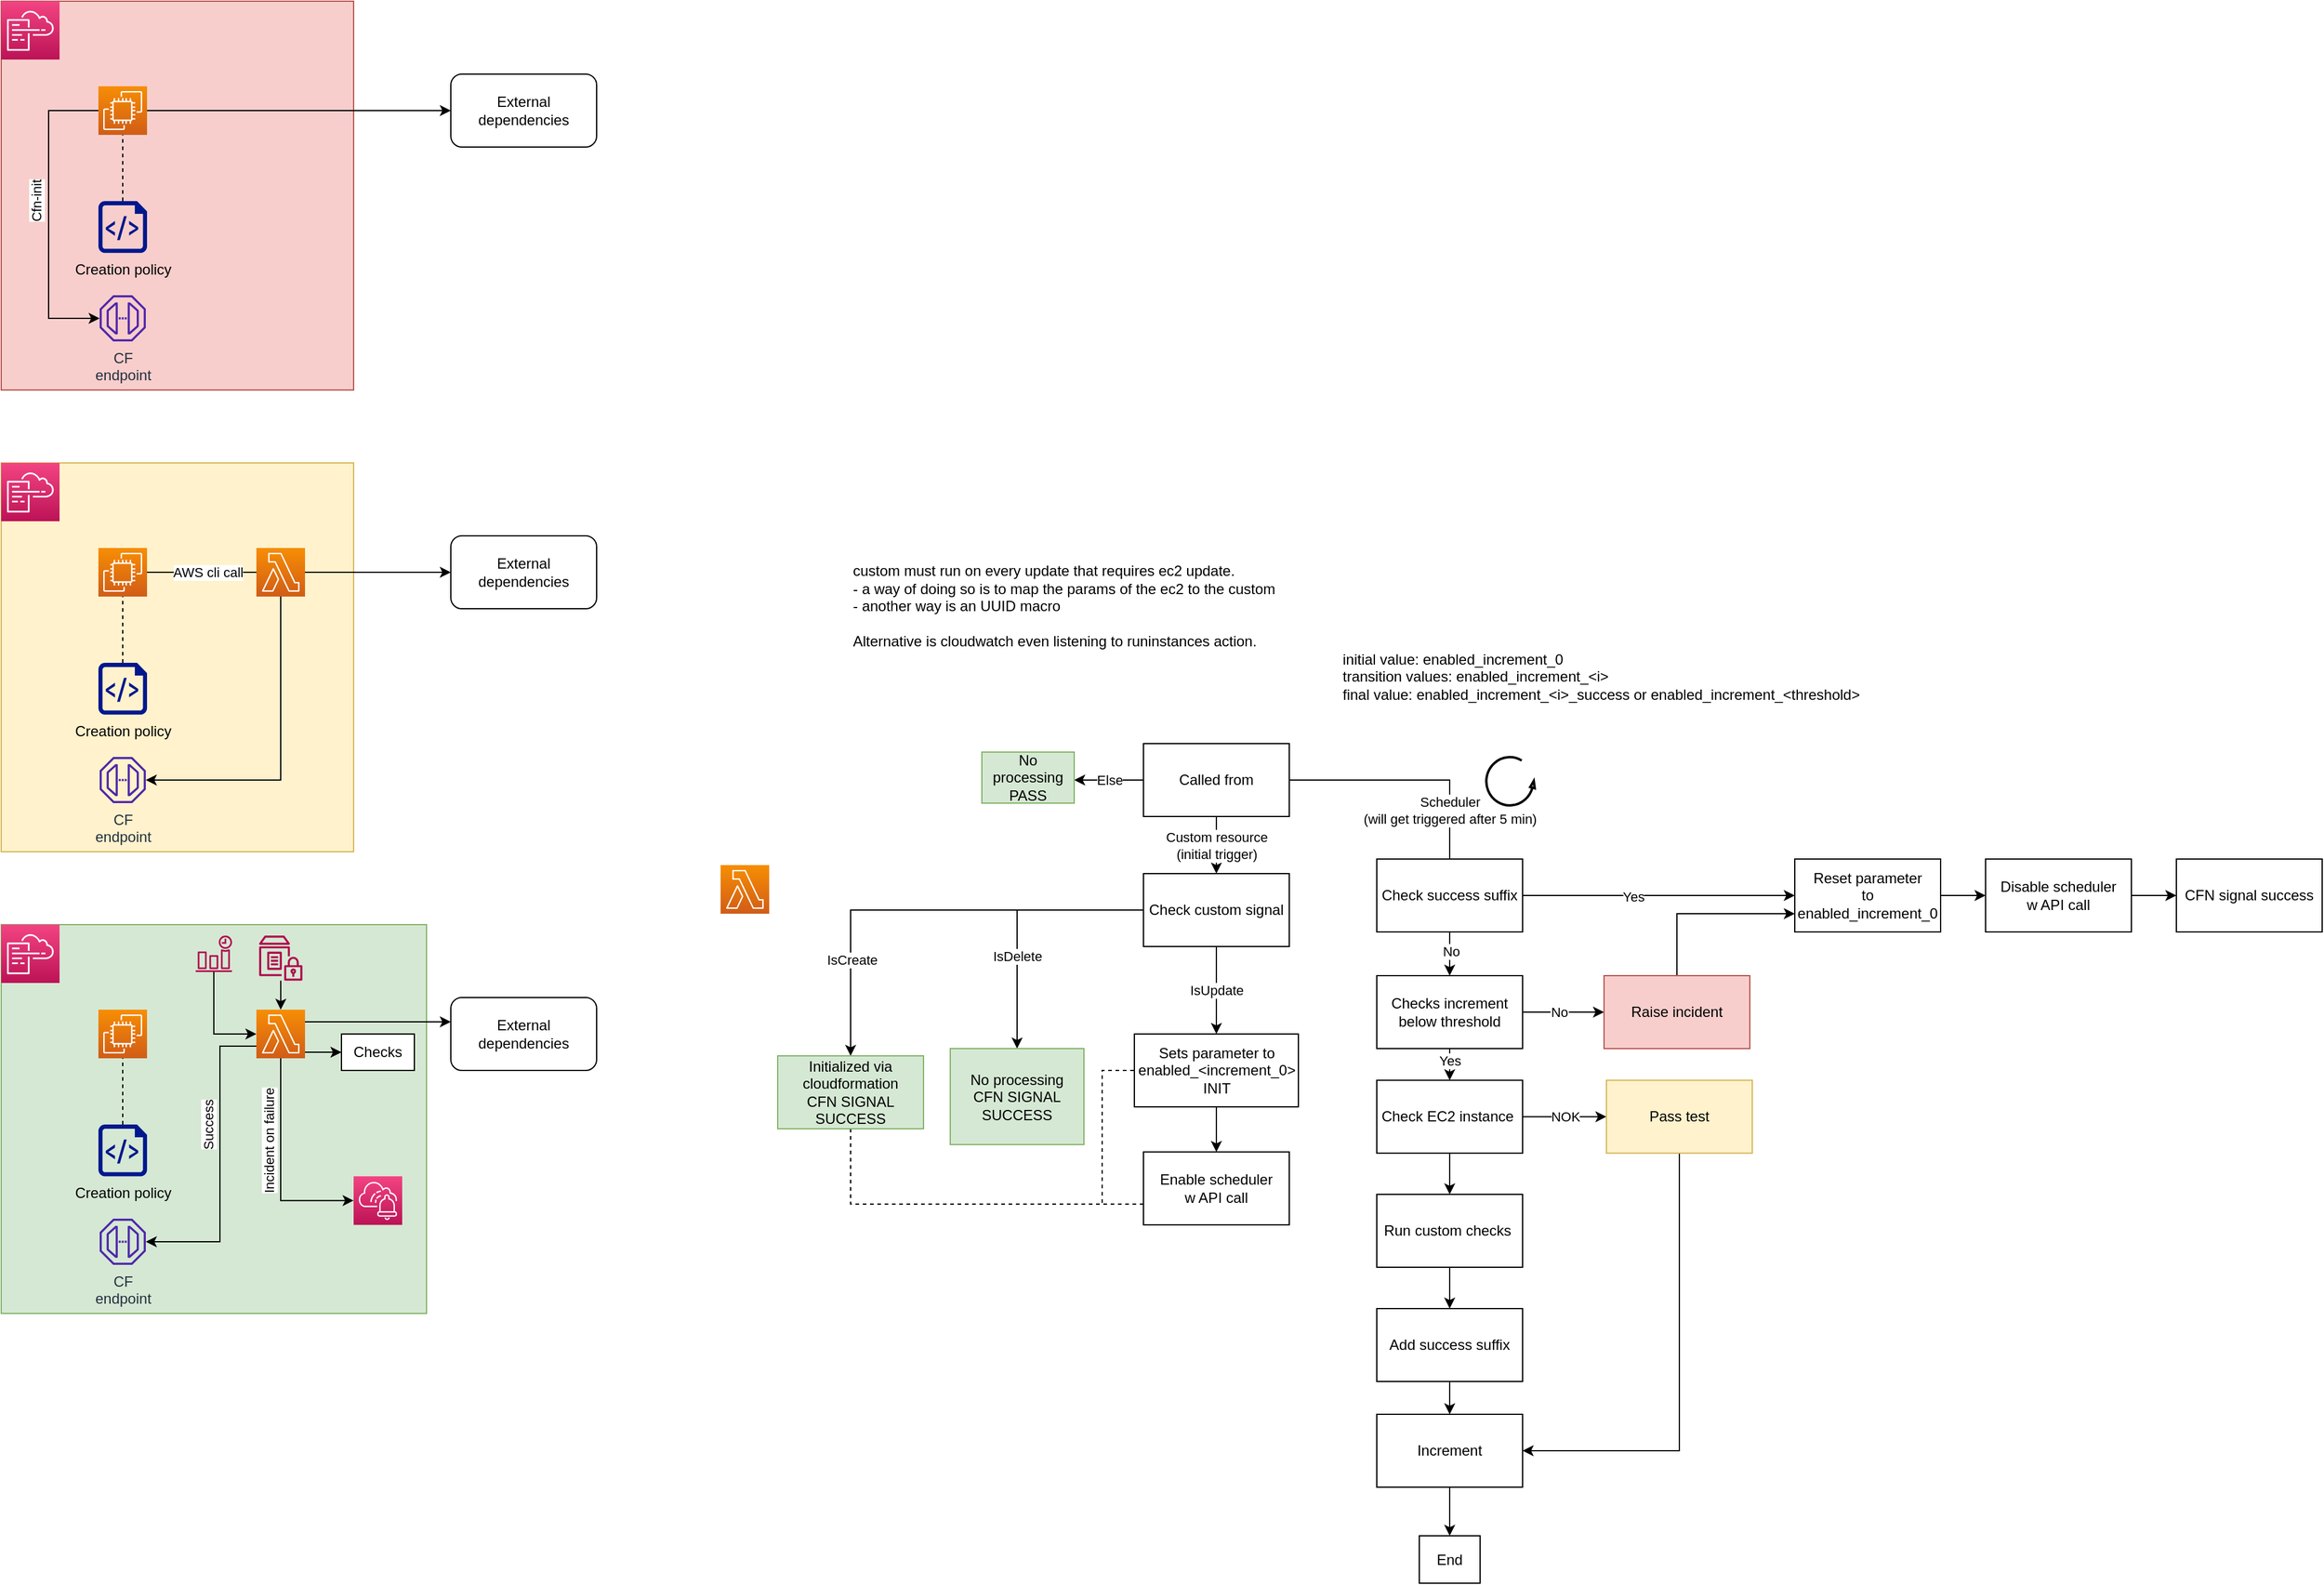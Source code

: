 <mxfile>
    <diagram id="FhN0YhwfLMsi-lymDsW3" name="Page-1">
        <mxGraphModel dx="2116" dy="1035" grid="0" gridSize="10" guides="1" tooltips="1" connect="1" arrows="1" fold="1" page="1" pageScale="1" pageWidth="827" pageHeight="1169" math="0" shadow="0">
            <root>
                <mxCell id="0"/>
                <mxCell id="1" parent="0"/>
                <mxCell id="jrHru4hNWrMTznHkmxCw-6" value="" style="rounded=0;whiteSpace=wrap;html=1;fillColor=#f8cecc;strokeColor=#b85450;" parent="1" vertex="1">
                    <mxGeometry x="70" y="29" width="290" height="320" as="geometry"/>
                </mxCell>
                <mxCell id="jrHru4hNWrMTznHkmxCw-11" style="edgeStyle=orthogonalEdgeStyle;rounded=0;orthogonalLoop=1;jettySize=auto;html=1;endArrow=classic;endFill=1;" parent="1" source="jrHru4hNWrMTznHkmxCw-2" target="jrHru4hNWrMTznHkmxCw-12" edge="1">
                    <mxGeometry relative="1" as="geometry">
                        <mxPoint x="270" y="119" as="targetPoint"/>
                    </mxGeometry>
                </mxCell>
                <mxCell id="jrHru4hNWrMTznHkmxCw-26" style="edgeStyle=orthogonalEdgeStyle;rounded=0;orthogonalLoop=1;jettySize=auto;html=1;endArrow=classic;endFill=1;" parent="1" source="jrHru4hNWrMTznHkmxCw-2" target="jrHru4hNWrMTznHkmxCw-28" edge="1">
                    <mxGeometry relative="1" as="geometry">
                        <Array as="points">
                            <mxPoint x="109" y="119"/>
                        </Array>
                    </mxGeometry>
                </mxCell>
                <mxCell id="jrHru4hNWrMTznHkmxCw-27" value="Cfn-init" style="edgeLabel;html=1;align=center;verticalAlign=middle;resizable=0;points=[];rotation=-90;" parent="jrHru4hNWrMTznHkmxCw-26" vertex="1" connectable="0">
                    <mxGeometry x="-0.32" y="1" relative="1" as="geometry">
                        <mxPoint x="-11" y="29" as="offset"/>
                    </mxGeometry>
                </mxCell>
                <mxCell id="jrHru4hNWrMTznHkmxCw-2" value="" style="sketch=0;points=[[0,0,0],[0.25,0,0],[0.5,0,0],[0.75,0,0],[1,0,0],[0,1,0],[0.25,1,0],[0.5,1,0],[0.75,1,0],[1,1,0],[0,0.25,0],[0,0.5,0],[0,0.75,0],[1,0.25,0],[1,0.5,0],[1,0.75,0]];outlineConnect=0;fontColor=#232F3E;gradientColor=#F78E04;gradientDirection=north;fillColor=#D05C17;strokeColor=#ffffff;dashed=0;verticalLabelPosition=bottom;verticalAlign=top;align=center;html=1;fontSize=12;fontStyle=0;aspect=fixed;shape=mxgraph.aws4.resourceIcon;resIcon=mxgraph.aws4.ec2;" parent="1" vertex="1">
                    <mxGeometry x="150" y="99" width="40" height="40" as="geometry"/>
                </mxCell>
                <mxCell id="jrHru4hNWrMTznHkmxCw-9" value="" style="edgeStyle=orthogonalEdgeStyle;rounded=0;orthogonalLoop=1;jettySize=auto;html=1;endArrow=none;endFill=0;dashed=1;" parent="1" source="jrHru4hNWrMTznHkmxCw-4" target="jrHru4hNWrMTznHkmxCw-2" edge="1">
                    <mxGeometry relative="1" as="geometry"/>
                </mxCell>
                <mxCell id="jrHru4hNWrMTznHkmxCw-4" value="Creation policy" style="sketch=0;aspect=fixed;pointerEvents=1;shadow=0;dashed=0;html=1;strokeColor=none;labelPosition=center;verticalLabelPosition=bottom;verticalAlign=top;align=center;fillColor=#00188D;shape=mxgraph.azure.script_file" parent="1" vertex="1">
                    <mxGeometry x="150" y="193.55" width="40" height="42.55" as="geometry"/>
                </mxCell>
                <mxCell id="jrHru4hNWrMTznHkmxCw-5" value="" style="sketch=0;points=[[0,0,0],[0.25,0,0],[0.5,0,0],[0.75,0,0],[1,0,0],[0,1,0],[0.25,1,0],[0.5,1,0],[0.75,1,0],[1,1,0],[0,0.25,0],[0,0.5,0],[0,0.75,0],[1,0.25,0],[1,0.5,0],[1,0.75,0]];points=[[0,0,0],[0.25,0,0],[0.5,0,0],[0.75,0,0],[1,0,0],[0,1,0],[0.25,1,0],[0.5,1,0],[0.75,1,0],[1,1,0],[0,0.25,0],[0,0.5,0],[0,0.75,0],[1,0.25,0],[1,0.5,0],[1,0.75,0]];outlineConnect=0;fontColor=#232F3E;gradientColor=#F34482;gradientDirection=north;fillColor=#BC1356;strokeColor=#ffffff;dashed=0;verticalLabelPosition=bottom;verticalAlign=top;align=center;html=1;fontSize=12;fontStyle=0;aspect=fixed;shape=mxgraph.aws4.resourceIcon;resIcon=mxgraph.aws4.cloudformation;" parent="1" vertex="1">
                    <mxGeometry x="70" y="29" width="48" height="48" as="geometry"/>
                </mxCell>
                <mxCell id="jrHru4hNWrMTznHkmxCw-12" value="External dependencies" style="rounded=1;whiteSpace=wrap;html=1;" parent="1" vertex="1">
                    <mxGeometry x="440" y="89" width="120" height="60" as="geometry"/>
                </mxCell>
                <mxCell id="jrHru4hNWrMTznHkmxCw-28" value="CF&lt;br&gt;endpoint" style="sketch=0;outlineConnect=0;fontColor=#232F3E;gradientColor=none;fillColor=#4D27AA;strokeColor=none;dashed=0;verticalLabelPosition=bottom;verticalAlign=top;align=center;html=1;fontSize=12;fontStyle=0;aspect=fixed;pointerEvents=1;shape=mxgraph.aws4.endpoint;" parent="1" vertex="1">
                    <mxGeometry x="151" y="271" width="38" height="38" as="geometry"/>
                </mxCell>
                <mxCell id="jrHru4hNWrMTznHkmxCw-39" value="" style="rounded=0;whiteSpace=wrap;html=1;fillColor=#fff2cc;strokeColor=#d6b656;" parent="1" vertex="1">
                    <mxGeometry x="70" y="409" width="290" height="320" as="geometry"/>
                </mxCell>
                <mxCell id="jrHru4hNWrMTznHkmxCw-40" style="edgeStyle=orthogonalEdgeStyle;rounded=0;orthogonalLoop=1;jettySize=auto;html=1;endArrow=classic;endFill=1;startArrow=none;" parent="1" source="jrHru4hNWrMTznHkmxCw-49" target="jrHru4hNWrMTznHkmxCw-47" edge="1">
                    <mxGeometry relative="1" as="geometry">
                        <mxPoint x="270" y="499" as="targetPoint"/>
                    </mxGeometry>
                </mxCell>
                <mxCell id="jrHru4hNWrMTznHkmxCw-43" value="" style="sketch=0;points=[[0,0,0],[0.25,0,0],[0.5,0,0],[0.75,0,0],[1,0,0],[0,1,0],[0.25,1,0],[0.5,1,0],[0.75,1,0],[1,1,0],[0,0.25,0],[0,0.5,0],[0,0.75,0],[1,0.25,0],[1,0.5,0],[1,0.75,0]];outlineConnect=0;fontColor=#232F3E;gradientColor=#F78E04;gradientDirection=north;fillColor=#D05C17;strokeColor=#ffffff;dashed=0;verticalLabelPosition=bottom;verticalAlign=top;align=center;html=1;fontSize=12;fontStyle=0;aspect=fixed;shape=mxgraph.aws4.resourceIcon;resIcon=mxgraph.aws4.ec2;" parent="1" vertex="1">
                    <mxGeometry x="150" y="479" width="40" height="40" as="geometry"/>
                </mxCell>
                <mxCell id="jrHru4hNWrMTznHkmxCw-44" value="" style="edgeStyle=orthogonalEdgeStyle;rounded=0;orthogonalLoop=1;jettySize=auto;html=1;endArrow=none;endFill=0;dashed=1;" parent="1" source="jrHru4hNWrMTznHkmxCw-45" target="jrHru4hNWrMTznHkmxCw-43" edge="1">
                    <mxGeometry relative="1" as="geometry"/>
                </mxCell>
                <mxCell id="jrHru4hNWrMTznHkmxCw-45" value="Creation policy" style="sketch=0;aspect=fixed;pointerEvents=1;shadow=0;dashed=0;html=1;strokeColor=none;labelPosition=center;verticalLabelPosition=bottom;verticalAlign=top;align=center;fillColor=#00188D;shape=mxgraph.azure.script_file" parent="1" vertex="1">
                    <mxGeometry x="150" y="573.55" width="40" height="42.55" as="geometry"/>
                </mxCell>
                <mxCell id="jrHru4hNWrMTznHkmxCw-46" value="" style="sketch=0;points=[[0,0,0],[0.25,0,0],[0.5,0,0],[0.75,0,0],[1,0,0],[0,1,0],[0.25,1,0],[0.5,1,0],[0.75,1,0],[1,1,0],[0,0.25,0],[0,0.5,0],[0,0.75,0],[1,0.25,0],[1,0.5,0],[1,0.75,0]];points=[[0,0,0],[0.25,0,0],[0.5,0,0],[0.75,0,0],[1,0,0],[0,1,0],[0.25,1,0],[0.5,1,0],[0.75,1,0],[1,1,0],[0,0.25,0],[0,0.5,0],[0,0.75,0],[1,0.25,0],[1,0.5,0],[1,0.75,0]];outlineConnect=0;fontColor=#232F3E;gradientColor=#F34482;gradientDirection=north;fillColor=#BC1356;strokeColor=#ffffff;dashed=0;verticalLabelPosition=bottom;verticalAlign=top;align=center;html=1;fontSize=12;fontStyle=0;aspect=fixed;shape=mxgraph.aws4.resourceIcon;resIcon=mxgraph.aws4.cloudformation;" parent="1" vertex="1">
                    <mxGeometry x="70" y="409" width="48" height="48" as="geometry"/>
                </mxCell>
                <mxCell id="jrHru4hNWrMTznHkmxCw-47" value="External dependencies" style="rounded=1;whiteSpace=wrap;html=1;" parent="1" vertex="1">
                    <mxGeometry x="440" y="469" width="120" height="60" as="geometry"/>
                </mxCell>
                <mxCell id="jrHru4hNWrMTznHkmxCw-48" value="CF&lt;br&gt;endpoint" style="sketch=0;outlineConnect=0;fontColor=#232F3E;gradientColor=none;fillColor=#4D27AA;strokeColor=none;dashed=0;verticalLabelPosition=bottom;verticalAlign=top;align=center;html=1;fontSize=12;fontStyle=0;aspect=fixed;pointerEvents=1;shape=mxgraph.aws4.endpoint;" parent="1" vertex="1">
                    <mxGeometry x="151" y="651" width="38" height="38" as="geometry"/>
                </mxCell>
                <mxCell id="jrHru4hNWrMTznHkmxCw-51" style="edgeStyle=orthogonalEdgeStyle;rounded=0;orthogonalLoop=1;jettySize=auto;html=1;endArrow=classic;endFill=1;" parent="1" source="jrHru4hNWrMTznHkmxCw-49" target="jrHru4hNWrMTznHkmxCw-48" edge="1">
                    <mxGeometry relative="1" as="geometry">
                        <Array as="points">
                            <mxPoint x="300" y="670"/>
                        </Array>
                    </mxGeometry>
                </mxCell>
                <mxCell id="jrHru4hNWrMTznHkmxCw-49" value="" style="sketch=0;points=[[0,0,0],[0.25,0,0],[0.5,0,0],[0.75,0,0],[1,0,0],[0,1,0],[0.25,1,0],[0.5,1,0],[0.75,1,0],[1,1,0],[0,0.25,0],[0,0.5,0],[0,0.75,0],[1,0.25,0],[1,0.5,0],[1,0.75,0]];outlineConnect=0;fontColor=#232F3E;gradientColor=#F78E04;gradientDirection=north;fillColor=#D05C17;strokeColor=#ffffff;dashed=0;verticalLabelPosition=bottom;verticalAlign=top;align=center;html=1;fontSize=12;fontStyle=0;aspect=fixed;shape=mxgraph.aws4.resourceIcon;resIcon=mxgraph.aws4.lambda;" parent="1" vertex="1">
                    <mxGeometry x="280" y="479" width="40" height="40" as="geometry"/>
                </mxCell>
                <mxCell id="jrHru4hNWrMTznHkmxCw-50" value="" style="edgeStyle=orthogonalEdgeStyle;rounded=0;orthogonalLoop=1;jettySize=auto;html=1;endArrow=none;endFill=1;" parent="1" source="jrHru4hNWrMTznHkmxCw-43" target="jrHru4hNWrMTznHkmxCw-49" edge="1">
                    <mxGeometry relative="1" as="geometry">
                        <mxPoint x="440" y="499" as="targetPoint"/>
                        <mxPoint x="190" y="499" as="sourcePoint"/>
                    </mxGeometry>
                </mxCell>
                <mxCell id="jrHru4hNWrMTznHkmxCw-54" value="AWS cli call" style="edgeLabel;html=1;align=center;verticalAlign=middle;resizable=0;points=[];" parent="jrHru4hNWrMTznHkmxCw-50" vertex="1" connectable="0">
                    <mxGeometry x="-0.178" relative="1" as="geometry">
                        <mxPoint x="13" as="offset"/>
                    </mxGeometry>
                </mxCell>
                <mxCell id="jrHru4hNWrMTznHkmxCw-55" value="" style="rounded=0;whiteSpace=wrap;html=1;fillColor=#d5e8d4;strokeColor=#82b366;" parent="1" vertex="1">
                    <mxGeometry x="70" y="789" width="350" height="320" as="geometry"/>
                </mxCell>
                <mxCell id="jrHru4hNWrMTznHkmxCw-56" style="edgeStyle=orthogonalEdgeStyle;rounded=0;orthogonalLoop=1;jettySize=auto;html=1;endArrow=classic;endFill=1;startArrow=none;" parent="1" source="jrHru4hNWrMTznHkmxCw-64" target="jrHru4hNWrMTznHkmxCw-61" edge="1">
                    <mxGeometry relative="1" as="geometry">
                        <mxPoint x="270" y="879" as="targetPoint"/>
                        <Array as="points">
                            <mxPoint x="390" y="869"/>
                            <mxPoint x="390" y="869"/>
                        </Array>
                    </mxGeometry>
                </mxCell>
                <mxCell id="jrHru4hNWrMTznHkmxCw-57" value="" style="sketch=0;points=[[0,0,0],[0.25,0,0],[0.5,0,0],[0.75,0,0],[1,0,0],[0,1,0],[0.25,1,0],[0.5,1,0],[0.75,1,0],[1,1,0],[0,0.25,0],[0,0.5,0],[0,0.75,0],[1,0.25,0],[1,0.5,0],[1,0.75,0]];outlineConnect=0;fontColor=#232F3E;gradientColor=#F78E04;gradientDirection=north;fillColor=#D05C17;strokeColor=#ffffff;dashed=0;verticalLabelPosition=bottom;verticalAlign=top;align=center;html=1;fontSize=12;fontStyle=0;aspect=fixed;shape=mxgraph.aws4.resourceIcon;resIcon=mxgraph.aws4.ec2;" parent="1" vertex="1">
                    <mxGeometry x="150" y="859" width="40" height="40" as="geometry"/>
                </mxCell>
                <mxCell id="jrHru4hNWrMTznHkmxCw-58" value="" style="edgeStyle=orthogonalEdgeStyle;rounded=0;orthogonalLoop=1;jettySize=auto;html=1;endArrow=none;endFill=0;dashed=1;" parent="1" source="jrHru4hNWrMTznHkmxCw-59" target="jrHru4hNWrMTznHkmxCw-57" edge="1">
                    <mxGeometry relative="1" as="geometry"/>
                </mxCell>
                <mxCell id="jrHru4hNWrMTznHkmxCw-59" value="Creation policy" style="sketch=0;aspect=fixed;pointerEvents=1;shadow=0;dashed=0;html=1;strokeColor=none;labelPosition=center;verticalLabelPosition=bottom;verticalAlign=top;align=center;fillColor=#00188D;shape=mxgraph.azure.script_file" parent="1" vertex="1">
                    <mxGeometry x="150" y="953.55" width="40" height="42.55" as="geometry"/>
                </mxCell>
                <mxCell id="jrHru4hNWrMTznHkmxCw-60" value="" style="sketch=0;points=[[0,0,0],[0.25,0,0],[0.5,0,0],[0.75,0,0],[1,0,0],[0,1,0],[0.25,1,0],[0.5,1,0],[0.75,1,0],[1,1,0],[0,0.25,0],[0,0.5,0],[0,0.75,0],[1,0.25,0],[1,0.5,0],[1,0.75,0]];points=[[0,0,0],[0.25,0,0],[0.5,0,0],[0.75,0,0],[1,0,0],[0,1,0],[0.25,1,0],[0.5,1,0],[0.75,1,0],[1,1,0],[0,0.25,0],[0,0.5,0],[0,0.75,0],[1,0.25,0],[1,0.5,0],[1,0.75,0]];outlineConnect=0;fontColor=#232F3E;gradientColor=#F34482;gradientDirection=north;fillColor=#BC1356;strokeColor=#ffffff;dashed=0;verticalLabelPosition=bottom;verticalAlign=top;align=center;html=1;fontSize=12;fontStyle=0;aspect=fixed;shape=mxgraph.aws4.resourceIcon;resIcon=mxgraph.aws4.cloudformation;" parent="1" vertex="1">
                    <mxGeometry x="70" y="789" width="48" height="48" as="geometry"/>
                </mxCell>
                <mxCell id="jrHru4hNWrMTznHkmxCw-61" value="External dependencies" style="rounded=1;whiteSpace=wrap;html=1;" parent="1" vertex="1">
                    <mxGeometry x="440" y="849" width="120" height="60" as="geometry"/>
                </mxCell>
                <mxCell id="jrHru4hNWrMTznHkmxCw-62" value="CF&lt;br&gt;endpoint" style="sketch=0;outlineConnect=0;fontColor=#232F3E;gradientColor=none;fillColor=#4D27AA;strokeColor=none;dashed=0;verticalLabelPosition=bottom;verticalAlign=top;align=center;html=1;fontSize=12;fontStyle=0;aspect=fixed;pointerEvents=1;shape=mxgraph.aws4.endpoint;" parent="1" vertex="1">
                    <mxGeometry x="151" y="1031" width="38" height="38" as="geometry"/>
                </mxCell>
                <mxCell id="jrHru4hNWrMTznHkmxCw-63" style="edgeStyle=orthogonalEdgeStyle;rounded=0;orthogonalLoop=1;jettySize=auto;html=1;endArrow=classic;endFill=1;" parent="1" source="jrHru4hNWrMTznHkmxCw-64" target="jrHru4hNWrMTznHkmxCw-62" edge="1">
                    <mxGeometry relative="1" as="geometry">
                        <Array as="points">
                            <mxPoint x="250" y="889"/>
                            <mxPoint x="250" y="1050"/>
                        </Array>
                    </mxGeometry>
                </mxCell>
                <mxCell id="jrHru4hNWrMTznHkmxCw-81" value="Success" style="edgeLabel;html=1;align=center;verticalAlign=middle;resizable=0;points=[];rotation=-90;" parent="jrHru4hNWrMTznHkmxCw-63" vertex="1" connectable="0">
                    <mxGeometry x="-0.341" y="1" relative="1" as="geometry">
                        <mxPoint x="-11" y="12" as="offset"/>
                    </mxGeometry>
                </mxCell>
                <mxCell id="jrHru4hNWrMTznHkmxCw-76" style="edgeStyle=orthogonalEdgeStyle;rounded=0;orthogonalLoop=1;jettySize=auto;html=1;endArrow=classic;endFill=1;" parent="1" source="jrHru4hNWrMTznHkmxCw-64" target="jrHru4hNWrMTznHkmxCw-73" edge="1">
                    <mxGeometry relative="1" as="geometry">
                        <Array as="points">
                            <mxPoint x="330" y="894"/>
                            <mxPoint x="330" y="894"/>
                        </Array>
                    </mxGeometry>
                </mxCell>
                <mxCell id="jrHru4hNWrMTznHkmxCw-79" style="edgeStyle=orthogonalEdgeStyle;rounded=0;orthogonalLoop=1;jettySize=auto;html=1;entryX=0;entryY=0.5;entryDx=0;entryDy=0;entryPerimeter=0;endArrow=classic;endFill=1;" parent="1" source="jrHru4hNWrMTznHkmxCw-64" target="jrHru4hNWrMTznHkmxCw-77" edge="1">
                    <mxGeometry relative="1" as="geometry">
                        <Array as="points">
                            <mxPoint x="300" y="1016"/>
                        </Array>
                    </mxGeometry>
                </mxCell>
                <mxCell id="jrHru4hNWrMTznHkmxCw-80" value="Incident on failure" style="edgeLabel;html=1;align=center;verticalAlign=middle;resizable=0;points=[];rotation=-90;" parent="jrHru4hNWrMTznHkmxCw-79" vertex="1" connectable="0">
                    <mxGeometry x="-0.232" y="2" relative="1" as="geometry">
                        <mxPoint x="-12" as="offset"/>
                    </mxGeometry>
                </mxCell>
                <mxCell id="jrHru4hNWrMTznHkmxCw-64" value="" style="sketch=0;points=[[0,0,0],[0.25,0,0],[0.5,0,0],[0.75,0,0],[1,0,0],[0,1,0],[0.25,1,0],[0.5,1,0],[0.75,1,0],[1,1,0],[0,0.25,0],[0,0.5,0],[0,0.75,0],[1,0.25,0],[1,0.5,0],[1,0.75,0]];outlineConnect=0;fontColor=#232F3E;gradientColor=#F78E04;gradientDirection=north;fillColor=#D05C17;strokeColor=#ffffff;dashed=0;verticalLabelPosition=bottom;verticalAlign=top;align=center;html=1;fontSize=12;fontStyle=0;aspect=fixed;shape=mxgraph.aws4.resourceIcon;resIcon=mxgraph.aws4.lambda;" parent="1" vertex="1">
                    <mxGeometry x="280" y="859" width="40" height="40" as="geometry"/>
                </mxCell>
                <mxCell id="jrHru4hNWrMTznHkmxCw-74" style="edgeStyle=orthogonalEdgeStyle;rounded=0;orthogonalLoop=1;jettySize=auto;html=1;endArrow=classic;endFill=1;" parent="1" source="jrHru4hNWrMTznHkmxCw-67" target="jrHru4hNWrMTznHkmxCw-64" edge="1">
                    <mxGeometry relative="1" as="geometry">
                        <Array as="points">
                            <mxPoint x="245" y="879"/>
                        </Array>
                    </mxGeometry>
                </mxCell>
                <mxCell id="jrHru4hNWrMTznHkmxCw-67" value="" style="sketch=0;outlineConnect=0;fontColor=#232F3E;gradientColor=none;fillColor=#B0084D;strokeColor=none;dashed=0;verticalLabelPosition=bottom;verticalAlign=top;align=center;html=1;fontSize=12;fontStyle=0;aspect=fixed;pointerEvents=1;shape=mxgraph.aws4.event_time_based;" parent="1" vertex="1">
                    <mxGeometry x="230" y="798" width="30" height="30" as="geometry"/>
                </mxCell>
                <mxCell id="jrHru4hNWrMTznHkmxCw-71" style="edgeStyle=orthogonalEdgeStyle;rounded=0;orthogonalLoop=1;jettySize=auto;html=1;entryX=0.5;entryY=0;entryDx=0;entryDy=0;entryPerimeter=0;endArrow=classic;endFill=1;" parent="1" source="jrHru4hNWrMTznHkmxCw-68" target="jrHru4hNWrMTznHkmxCw-64" edge="1">
                    <mxGeometry relative="1" as="geometry"/>
                </mxCell>
                <mxCell id="jrHru4hNWrMTznHkmxCw-68" value="" style="sketch=0;outlineConnect=0;fontColor=#232F3E;gradientColor=none;fillColor=#B0084D;strokeColor=none;dashed=0;verticalLabelPosition=bottom;verticalAlign=top;align=center;html=1;fontSize=12;fontStyle=0;aspect=fixed;pointerEvents=1;shape=mxgraph.aws4.parameter_store;" parent="1" vertex="1">
                    <mxGeometry x="282.17" y="798" width="35.67" height="37.1" as="geometry"/>
                </mxCell>
                <mxCell id="jrHru4hNWrMTznHkmxCw-73" value="Checks" style="rounded=0;whiteSpace=wrap;html=1;" parent="1" vertex="1">
                    <mxGeometry x="350" y="879" width="60" height="30" as="geometry"/>
                </mxCell>
                <mxCell id="jrHru4hNWrMTznHkmxCw-77" value="" style="sketch=0;points=[[0,0,0],[0.25,0,0],[0.5,0,0],[0.75,0,0],[1,0,0],[0,1,0],[0.25,1,0],[0.5,1,0],[0.75,1,0],[1,1,0],[0,0.25,0],[0,0.5,0],[0,0.75,0],[1,0.25,0],[1,0.5,0],[1,0.75,0]];points=[[0,0,0],[0.25,0,0],[0.5,0,0],[0.75,0,0],[1,0,0],[0,1,0],[0.25,1,0],[0.5,1,0],[0.75,1,0],[1,1,0],[0,0.25,0],[0,0.5,0],[0,0.75,0],[1,0.25,0],[1,0.5,0],[1,0.75,0]];outlineConnect=0;fontColor=#232F3E;gradientColor=#F34482;gradientDirection=north;fillColor=#BC1356;strokeColor=#ffffff;dashed=0;verticalLabelPosition=bottom;verticalAlign=top;align=center;html=1;fontSize=12;fontStyle=0;aspect=fixed;shape=mxgraph.aws4.resourceIcon;resIcon=mxgraph.aws4.systems_manager_incident_manager;" parent="1" vertex="1">
                    <mxGeometry x="360" y="996.1" width="40" height="40" as="geometry"/>
                </mxCell>
                <mxCell id="jrHru4hNWrMTznHkmxCw-82" value="" style="sketch=0;points=[[0,0,0],[0.25,0,0],[0.5,0,0],[0.75,0,0],[1,0,0],[0,1,0],[0.25,1,0],[0.5,1,0],[0.75,1,0],[1,1,0],[0,0.25,0],[0,0.5,0],[0,0.75,0],[1,0.25,0],[1,0.5,0],[1,0.75,0]];outlineConnect=0;fontColor=#232F3E;gradientColor=#F78E04;gradientDirection=north;fillColor=#D05C17;strokeColor=#ffffff;dashed=0;verticalLabelPosition=bottom;verticalAlign=top;align=center;html=1;fontSize=12;fontStyle=0;aspect=fixed;shape=mxgraph.aws4.resourceIcon;resIcon=mxgraph.aws4.lambda;" parent="1" vertex="1">
                    <mxGeometry x="662" y="740" width="40" height="40" as="geometry"/>
                </mxCell>
                <mxCell id="jrHru4hNWrMTznHkmxCw-86" style="edgeStyle=orthogonalEdgeStyle;rounded=0;orthogonalLoop=1;jettySize=auto;html=1;endArrow=classic;endFill=1;" parent="1" source="jrHru4hNWrMTznHkmxCw-84" target="jrHru4hNWrMTznHkmxCw-85" edge="1">
                    <mxGeometry relative="1" as="geometry"/>
                </mxCell>
                <mxCell id="jrHru4hNWrMTznHkmxCw-87" value="IsUpdate" style="edgeLabel;html=1;align=center;verticalAlign=middle;resizable=0;points=[];" parent="jrHru4hNWrMTznHkmxCw-86" vertex="1" connectable="0">
                    <mxGeometry x="-0.389" relative="1" as="geometry">
                        <mxPoint y="14" as="offset"/>
                    </mxGeometry>
                </mxCell>
                <mxCell id="jrHru4hNWrMTznHkmxCw-151" value="" style="edgeStyle=orthogonalEdgeStyle;rounded=0;orthogonalLoop=1;jettySize=auto;html=1;endArrow=classic;endFill=1;entryX=0.5;entryY=0;entryDx=0;entryDy=0;" parent="1" source="jrHru4hNWrMTznHkmxCw-84" target="jrHru4hNWrMTznHkmxCw-153" edge="1">
                    <mxGeometry relative="1" as="geometry">
                        <mxPoint x="920" y="889" as="targetPoint"/>
                    </mxGeometry>
                </mxCell>
                <mxCell id="jrHru4hNWrMTznHkmxCw-152" value="IsDelete" style="edgeLabel;html=1;align=center;verticalAlign=middle;resizable=0;points=[];" parent="jrHru4hNWrMTznHkmxCw-151" vertex="1" connectable="0">
                    <mxGeometry x="0.299" relative="1" as="geometry">
                        <mxPoint as="offset"/>
                    </mxGeometry>
                </mxCell>
                <mxCell id="jrHru4hNWrMTznHkmxCw-156" value="" style="edgeStyle=orthogonalEdgeStyle;rounded=0;orthogonalLoop=1;jettySize=auto;html=1;endArrow=classic;endFill=1;" parent="1" source="jrHru4hNWrMTznHkmxCw-84" target="jrHru4hNWrMTznHkmxCw-155" edge="1">
                    <mxGeometry relative="1" as="geometry"/>
                </mxCell>
                <mxCell id="jrHru4hNWrMTznHkmxCw-157" value="IsCreate" style="edgeLabel;html=1;align=center;verticalAlign=middle;resizable=0;points=[];" parent="jrHru4hNWrMTznHkmxCw-156" vertex="1" connectable="0">
                    <mxGeometry x="0.562" y="1" relative="1" as="geometry">
                        <mxPoint as="offset"/>
                    </mxGeometry>
                </mxCell>
                <mxCell id="jrHru4hNWrMTznHkmxCw-84" value="Check custom signal" style="rounded=0;whiteSpace=wrap;html=1;" parent="1" vertex="1">
                    <mxGeometry x="1010" y="747" width="120" height="60" as="geometry"/>
                </mxCell>
                <mxCell id="jrHru4hNWrMTznHkmxCw-145" style="edgeStyle=orthogonalEdgeStyle;rounded=0;orthogonalLoop=1;jettySize=auto;html=1;endArrow=classic;endFill=1;" parent="1" source="jrHru4hNWrMTznHkmxCw-85" target="jrHru4hNWrMTznHkmxCw-144" edge="1">
                    <mxGeometry relative="1" as="geometry"/>
                </mxCell>
                <mxCell id="jrHru4hNWrMTznHkmxCw-85" value="Sets parameter to enabled_&amp;lt;increment_0&amp;gt;&lt;br&gt;INIT" style="rounded=0;whiteSpace=wrap;html=1;" parent="1" vertex="1">
                    <mxGeometry x="1002.5" y="879" width="135" height="60" as="geometry"/>
                </mxCell>
                <mxCell id="jrHru4hNWrMTznHkmxCw-89" value="Custom resource&lt;br&gt;(initial trigger)" style="edgeStyle=orthogonalEdgeStyle;rounded=0;orthogonalLoop=1;jettySize=auto;html=1;endArrow=classic;endFill=1;" parent="1" source="jrHru4hNWrMTznHkmxCw-88" target="jrHru4hNWrMTznHkmxCw-84" edge="1">
                    <mxGeometry relative="1" as="geometry">
                        <Array as="points">
                            <mxPoint x="1070" y="727"/>
                            <mxPoint x="1070" y="727"/>
                        </Array>
                    </mxGeometry>
                </mxCell>
                <mxCell id="jrHru4hNWrMTznHkmxCw-93" style="edgeStyle=orthogonalEdgeStyle;rounded=0;orthogonalLoop=1;jettySize=auto;html=1;endArrow=classic;endFill=1;entryX=0.5;entryY=0;entryDx=0;entryDy=0;" parent="1" source="jrHru4hNWrMTznHkmxCw-88" target="jrHru4hNWrMTznHkmxCw-103" edge="1">
                    <mxGeometry relative="1" as="geometry"/>
                </mxCell>
                <mxCell id="jrHru4hNWrMTznHkmxCw-94" value="Scheduler&lt;br&gt;(will get triggered after 5 min)" style="edgeLabel;html=1;align=center;verticalAlign=middle;resizable=0;points=[];" parent="jrHru4hNWrMTznHkmxCw-93" vertex="1" connectable="0">
                    <mxGeometry x="0.606" y="-1" relative="1" as="geometry">
                        <mxPoint x="1" y="-79" as="offset"/>
                    </mxGeometry>
                </mxCell>
                <mxCell id="jrHru4hNWrMTznHkmxCw-123" value="No" style="edgeLabel;html=1;align=center;verticalAlign=middle;resizable=0;points=[];" parent="jrHru4hNWrMTznHkmxCw-93" vertex="1" connectable="0">
                    <mxGeometry x="0.864" y="1" relative="1" as="geometry">
                        <mxPoint as="offset"/>
                    </mxGeometry>
                </mxCell>
                <mxCell id="jrHru4hNWrMTznHkmxCw-95" value="Else" style="edgeStyle=orthogonalEdgeStyle;rounded=0;orthogonalLoop=1;jettySize=auto;html=1;endArrow=classic;endFill=1;" parent="1" source="jrHru4hNWrMTznHkmxCw-88" edge="1">
                    <mxGeometry relative="1" as="geometry">
                        <mxPoint x="953" y="670" as="targetPoint"/>
                    </mxGeometry>
                </mxCell>
                <mxCell id="jrHru4hNWrMTznHkmxCw-88" value="Called from" style="rounded=0;whiteSpace=wrap;html=1;" parent="1" vertex="1">
                    <mxGeometry x="1010" y="640" width="120" height="60" as="geometry"/>
                </mxCell>
                <mxCell id="jrHru4hNWrMTznHkmxCw-96" value="No processing&lt;br&gt;PASS" style="rounded=0;whiteSpace=wrap;html=1;fillColor=#d5e8d4;strokeColor=#82b366;" parent="1" vertex="1">
                    <mxGeometry x="877" y="647" width="76" height="42" as="geometry"/>
                </mxCell>
                <mxCell id="jrHru4hNWrMTznHkmxCw-106" style="edgeStyle=orthogonalEdgeStyle;rounded=0;orthogonalLoop=1;jettySize=auto;html=1;endArrow=classic;endFill=1;" parent="1" source="jrHru4hNWrMTznHkmxCw-103" edge="1">
                    <mxGeometry relative="1" as="geometry">
                        <mxPoint x="1389" y="861" as="targetPoint"/>
                    </mxGeometry>
                </mxCell>
                <mxCell id="jrHru4hNWrMTznHkmxCw-108" value="No" style="edgeLabel;html=1;align=center;verticalAlign=middle;resizable=0;points=[];" parent="jrHru4hNWrMTznHkmxCw-106" vertex="1" connectable="0">
                    <mxGeometry x="-0.343" y="1" relative="1" as="geometry">
                        <mxPoint x="8" y="1" as="offset"/>
                    </mxGeometry>
                </mxCell>
                <mxCell id="jrHru4hNWrMTznHkmxCw-110" style="edgeStyle=orthogonalEdgeStyle;rounded=0;orthogonalLoop=1;jettySize=auto;html=1;endArrow=classic;endFill=1;" parent="1" source="jrHru4hNWrMTznHkmxCw-103" target="jrHru4hNWrMTznHkmxCw-109" edge="1">
                    <mxGeometry relative="1" as="geometry"/>
                </mxCell>
                <mxCell id="jrHru4hNWrMTznHkmxCw-121" value="Yes" style="edgeLabel;html=1;align=center;verticalAlign=middle;resizable=0;points=[];" parent="jrHru4hNWrMTznHkmxCw-110" vertex="1" connectable="0">
                    <mxGeometry x="0.625" relative="1" as="geometry">
                        <mxPoint y="-6" as="offset"/>
                    </mxGeometry>
                </mxCell>
                <mxCell id="jrHru4hNWrMTznHkmxCw-103" value="Checks increment below threshold" style="rounded=0;whiteSpace=wrap;html=1;" parent="1" vertex="1">
                    <mxGeometry x="1202" y="831" width="120" height="60" as="geometry"/>
                </mxCell>
                <mxCell id="jrHru4hNWrMTznHkmxCw-125" style="edgeStyle=orthogonalEdgeStyle;rounded=0;orthogonalLoop=1;jettySize=auto;html=1;entryX=0;entryY=0.75;entryDx=0;entryDy=0;endArrow=classic;endFill=1;" parent="1" source="jrHru4hNWrMTznHkmxCw-107" target="jrHru4hNWrMTznHkmxCw-116" edge="1">
                    <mxGeometry relative="1" as="geometry">
                        <Array as="points">
                            <mxPoint x="1449" y="780"/>
                        </Array>
                    </mxGeometry>
                </mxCell>
                <mxCell id="jrHru4hNWrMTznHkmxCw-107" value="Raise incident" style="rounded=0;whiteSpace=wrap;html=1;fillColor=#f8cecc;strokeColor=#b85450;" parent="1" vertex="1">
                    <mxGeometry x="1389" y="831" width="120" height="60" as="geometry"/>
                </mxCell>
                <mxCell id="jrHru4hNWrMTznHkmxCw-112" style="edgeStyle=orthogonalEdgeStyle;rounded=0;orthogonalLoop=1;jettySize=auto;html=1;entryX=0.5;entryY=0;entryDx=0;entryDy=0;endArrow=classic;endFill=1;" parent="1" source="jrHru4hNWrMTznHkmxCw-109" target="jrHru4hNWrMTznHkmxCw-111" edge="1">
                    <mxGeometry relative="1" as="geometry"/>
                </mxCell>
                <mxCell id="jrHru4hNWrMTznHkmxCw-114" value="" style="edgeStyle=orthogonalEdgeStyle;rounded=0;orthogonalLoop=1;jettySize=auto;html=1;endArrow=classic;endFill=1;" parent="1" source="jrHru4hNWrMTznHkmxCw-109" target="jrHru4hNWrMTznHkmxCw-113" edge="1">
                    <mxGeometry relative="1" as="geometry"/>
                </mxCell>
                <mxCell id="jrHru4hNWrMTznHkmxCw-115" value="NOK" style="edgeLabel;html=1;align=center;verticalAlign=middle;resizable=0;points=[];" parent="jrHru4hNWrMTznHkmxCw-114" vertex="1" connectable="0">
                    <mxGeometry x="-0.188" relative="1" as="geometry">
                        <mxPoint x="7" as="offset"/>
                    </mxGeometry>
                </mxCell>
                <mxCell id="jrHru4hNWrMTznHkmxCw-109" value="Check EC2 instance&amp;nbsp;" style="rounded=0;whiteSpace=wrap;html=1;" parent="1" vertex="1">
                    <mxGeometry x="1202" y="917.1" width="120" height="60" as="geometry"/>
                </mxCell>
                <mxCell id="jrHru4hNWrMTznHkmxCw-129" style="edgeStyle=orthogonalEdgeStyle;rounded=0;orthogonalLoop=1;jettySize=auto;html=1;endArrow=classic;endFill=1;" parent="1" source="jrHru4hNWrMTznHkmxCw-111" target="jrHru4hNWrMTznHkmxCw-128" edge="1">
                    <mxGeometry relative="1" as="geometry">
                        <mxPoint x="1262" y="1101" as="targetPoint"/>
                    </mxGeometry>
                </mxCell>
                <mxCell id="jrHru4hNWrMTznHkmxCw-111" value="Run custom checks&amp;nbsp;" style="rounded=0;whiteSpace=wrap;html=1;" parent="1" vertex="1">
                    <mxGeometry x="1202" y="1011.0" width="120" height="60" as="geometry"/>
                </mxCell>
                <mxCell id="jrHru4hNWrMTznHkmxCw-136" style="edgeStyle=orthogonalEdgeStyle;rounded=0;orthogonalLoop=1;jettySize=auto;html=1;entryX=1;entryY=0.5;entryDx=0;entryDy=0;endArrow=classic;endFill=1;" parent="1" source="jrHru4hNWrMTznHkmxCw-113" target="jrHru4hNWrMTznHkmxCw-134" edge="1">
                    <mxGeometry relative="1" as="geometry">
                        <Array as="points">
                            <mxPoint x="1451" y="1222"/>
                        </Array>
                    </mxGeometry>
                </mxCell>
                <mxCell id="jrHru4hNWrMTznHkmxCw-113" value="Pass test" style="whiteSpace=wrap;html=1;rounded=0;fillColor=#fff2cc;strokeColor=#d6b656;" parent="1" vertex="1">
                    <mxGeometry x="1391" y="917.1" width="120" height="60" as="geometry"/>
                </mxCell>
                <mxCell id="jrHru4hNWrMTznHkmxCw-119" style="edgeStyle=orthogonalEdgeStyle;rounded=0;orthogonalLoop=1;jettySize=auto;html=1;endArrow=classic;endFill=1;" parent="1" source="jrHru4hNWrMTznHkmxCw-116" target="jrHru4hNWrMTznHkmxCw-117" edge="1">
                    <mxGeometry relative="1" as="geometry"/>
                </mxCell>
                <mxCell id="jrHru4hNWrMTznHkmxCw-116" value="Reset parameter&lt;br&gt;to enabled_increment_0" style="rounded=0;whiteSpace=wrap;html=1;" parent="1" vertex="1">
                    <mxGeometry x="1546" y="735.0" width="120" height="60" as="geometry"/>
                </mxCell>
                <mxCell id="jrHru4hNWrMTznHkmxCw-141" style="edgeStyle=orthogonalEdgeStyle;rounded=0;orthogonalLoop=1;jettySize=auto;html=1;endArrow=classic;endFill=1;" parent="1" source="jrHru4hNWrMTznHkmxCw-117" target="jrHru4hNWrMTznHkmxCw-140" edge="1">
                    <mxGeometry relative="1" as="geometry"/>
                </mxCell>
                <mxCell id="jrHru4hNWrMTznHkmxCw-117" value="Disable scheduler&lt;br&gt;w API call" style="rounded=0;whiteSpace=wrap;html=1;" parent="1" vertex="1">
                    <mxGeometry x="1703" y="735.0" width="120" height="60" as="geometry"/>
                </mxCell>
                <mxCell id="jrHru4hNWrMTznHkmxCw-124" style="edgeStyle=orthogonalEdgeStyle;rounded=0;orthogonalLoop=1;jettySize=auto;html=1;endArrow=classic;endFill=1;" parent="1" source="jrHru4hNWrMTznHkmxCw-120" target="jrHru4hNWrMTznHkmxCw-116" edge="1">
                    <mxGeometry relative="1" as="geometry"/>
                </mxCell>
                <mxCell id="jrHru4hNWrMTznHkmxCw-139" value="Yes" style="edgeLabel;html=1;align=center;verticalAlign=middle;resizable=0;points=[];" parent="jrHru4hNWrMTznHkmxCw-124" vertex="1" connectable="0">
                    <mxGeometry x="-0.188" y="-1" relative="1" as="geometry">
                        <mxPoint as="offset"/>
                    </mxGeometry>
                </mxCell>
                <mxCell id="jrHru4hNWrMTznHkmxCw-120" value="Check success suffix" style="rounded=0;whiteSpace=wrap;html=1;" parent="1" vertex="1">
                    <mxGeometry x="1202" y="735.0" width="120" height="60" as="geometry"/>
                </mxCell>
                <mxCell id="jrHru4hNWrMTznHkmxCw-135" style="edgeStyle=orthogonalEdgeStyle;rounded=0;orthogonalLoop=1;jettySize=auto;html=1;endArrow=classic;endFill=1;" parent="1" source="jrHru4hNWrMTznHkmxCw-128" target="jrHru4hNWrMTznHkmxCw-134" edge="1">
                    <mxGeometry relative="1" as="geometry"/>
                </mxCell>
                <mxCell id="jrHru4hNWrMTznHkmxCw-128" value="Add success suffix" style="rounded=0;whiteSpace=wrap;html=1;" parent="1" vertex="1">
                    <mxGeometry x="1202" y="1105.0" width="120" height="60" as="geometry"/>
                </mxCell>
                <mxCell id="jrHru4hNWrMTznHkmxCw-131" value="initial value: enabled_increment_0&lt;br&gt;transition values: enabled_increment_&amp;lt;i&amp;gt;&lt;br&gt;&lt;div&gt;&lt;span&gt;final value: enabled_increment_&amp;lt;i&amp;gt;_success or enabled_increment_&amp;lt;threshold&amp;gt;&lt;/span&gt;&lt;/div&gt;" style="text;html=1;align=left;verticalAlign=middle;resizable=0;points=[];autosize=1;strokeColor=none;fillColor=none;" parent="1" vertex="1">
                    <mxGeometry x="1172" y="562" width="436" height="46" as="geometry"/>
                </mxCell>
                <mxCell id="jrHru4hNWrMTznHkmxCw-138" style="edgeStyle=orthogonalEdgeStyle;rounded=0;orthogonalLoop=1;jettySize=auto;html=1;endArrow=classic;endFill=1;" parent="1" source="jrHru4hNWrMTznHkmxCw-134" target="jrHru4hNWrMTznHkmxCw-137" edge="1">
                    <mxGeometry relative="1" as="geometry"/>
                </mxCell>
                <mxCell id="jrHru4hNWrMTznHkmxCw-134" value="Increment" style="rounded=0;whiteSpace=wrap;html=1;" parent="1" vertex="1">
                    <mxGeometry x="1202" y="1192.0" width="120" height="60" as="geometry"/>
                </mxCell>
                <mxCell id="jrHru4hNWrMTznHkmxCw-137" value="End" style="rounded=0;whiteSpace=wrap;html=1;" parent="1" vertex="1">
                    <mxGeometry x="1237" y="1292" width="50" height="39" as="geometry"/>
                </mxCell>
                <mxCell id="jrHru4hNWrMTznHkmxCw-140" value="CFN signal success" style="rounded=0;whiteSpace=wrap;html=1;" parent="1" vertex="1">
                    <mxGeometry x="1860" y="735.0" width="120" height="60" as="geometry"/>
                </mxCell>
                <mxCell id="jrHru4hNWrMTznHkmxCw-143" value="" style="verticalLabelPosition=bottom;html=1;verticalAlign=top;strokeWidth=2;shape=mxgraph.lean_mapping.physical_pull;pointerEvents=1;" parent="1" vertex="1">
                    <mxGeometry x="1292" y="651" width="40" height="40" as="geometry"/>
                </mxCell>
                <mxCell id="jrHru4hNWrMTznHkmxCw-144" value="Enable scheduler&lt;br&gt;w API call" style="rounded=0;whiteSpace=wrap;html=1;" parent="1" vertex="1">
                    <mxGeometry x="1010" y="976.1" width="120" height="60" as="geometry"/>
                </mxCell>
                <mxCell id="jrHru4hNWrMTznHkmxCw-148" value="custom must run on every update that requires ec2 update.&lt;br&gt;- a way of doing so is to map the params of the ec2 to the custom&lt;br&gt;- another way is an UUID macro&lt;br&gt;&lt;br&gt;Alternative is cloudwatch even listening to runinstances action.&lt;br&gt;&lt;span style=&quot;color: rgba(0, 0, 0, 0); font-family: monospace; font-size: 0px;&quot;&gt;%3CmxGraphModel%3E%3Croot%3E%3CmxCell%20id%3D%220%22%2F%3E%3CmxCell%20id%3D%221%22%20parent%3D%220%22%2F%3E%3CmxCell%20id%3D%222%22%20value%3D%22Alternative%20is%20cloudwatch%20event%20listening%20to%20runinstances%20action.%22%20style%3D%22text%3Bhtml%3D1%3Balign%3Dleft%3BverticalAlign%3Dmiddle%3Bresizable%3D0%3Bpoints%3D%5B%5D%3Bautosize%3D1%3BstrokeColor%3Dnone%3BfillColor%3Dnone%3B%22%20vertex%3D%221%22%20parent%3D%221%22%3E%3CmxGeometry%20x%3D%22776%22%20y%3D%22452.0%22%20width%3D%22354%22%20height%3D%2226%22%20as%3D%22geometry%22%2F%3E%3C%2FmxCell%3E%3C%2Froot%3E%3C%2FmxGraphModel%3E&lt;/span&gt;&lt;br&gt;&lt;span style=&quot;color: rgba(0, 0, 0, 0); font-family: monospace; font-size: 0px;&quot;&gt;%3CmxGraphModel%3E%3Croot%3E%3CmxCell%20id%3D%220%22%2F%3E%3CmxCell%20id%3D%221%22%20parent%3D%220%22%2F%3E%3CmxCell%20id%3D%222%22%20value%3D%22Alternative%20is%20cloudwatch%20event%20listening%20to%20runinstances%20action.%22%20style%3D%22text%3Bhtml%3D1%3Balign%3Dleft%3BverticalAlign%3Dmiddle%3Bresizable%3D0%3Bpoints%3D%5B%5D%3Bautosize%3D1%3BstrokeColor%3Dnone%3BfillColor%3Dnone%3B%22%20vertex%3D%221%22%20parent%3D%221%22%3E%3CmxGeometry%20x%3D%22776%22%20y%3D%22452.0%22%20width%3D%22354%22%20height%3D%2226%22%20as%3D%22geometry%22%2F%3E%3C%2FmxCell%3E%3C%2Froot%3E%3C%2FmxGraphModel%3Eaa&lt;/span&gt;&lt;span style=&quot;color: rgba(0, 0, 0, 0); font-family: monospace; font-size: 0px;&quot;&gt;%3CmxGraphModel%3E%3Croot%3E%3CmxCell%20id%3D%220%22%2F%3E%3CmxCell%20id%3D%221%22%20parent%3D%220%22%2F%3E%3CmxCell%20id%3D%222%22%20value%3D%22Alternative%20is%20cloudwatch%20event%20listening%20to%20runinstances%20action.%22%20style%3D%22text%3Bhtml%3D1%3Balign%3Dleft%3BverticalAlign%3Dmiddle%3Bresizable%3D0%3Bpoints%3D%5B%5D%3Bautosize%3D1%3BstrokeColor%3Dnone%3BfillColor%3Dnone%3B%22%20vertex%3D%221%22%20parent%3D%221%22%3E%3CmxGeometry%20x%3D%22776%22%20y%3D%22452.0%22%20width%3D%22354%22%20height%3D%2226%22%20as%3D%22geometry%22%2F%3E%3C%2FmxCell%3E%3C%2Froot%3E%3C%2FmxGraphModel%3EAllte&lt;/span&gt;" style="text;html=1;align=left;verticalAlign=middle;resizable=0;points=[];autosize=1;strokeColor=none;fillColor=none;" parent="1" vertex="1">
                    <mxGeometry x="769" y="484.0" width="366" height="113" as="geometry"/>
                </mxCell>
                <mxCell id="jrHru4hNWrMTznHkmxCw-153" value="No processing&lt;br&gt;CFN SIGNAL SUCCESS" style="rounded=0;whiteSpace=wrap;html=1;fillColor=#d5e8d4;strokeColor=#82b366;" parent="1" vertex="1">
                    <mxGeometry x="851" y="891" width="110" height="79" as="geometry"/>
                </mxCell>
                <mxCell id="jrHru4hNWrMTznHkmxCw-158" style="edgeStyle=orthogonalEdgeStyle;rounded=0;orthogonalLoop=1;jettySize=auto;html=1;endArrow=none;endFill=0;dashed=1;" parent="1" source="jrHru4hNWrMTznHkmxCw-155" target="jrHru4hNWrMTznHkmxCw-85" edge="1">
                    <mxGeometry relative="1" as="geometry">
                        <Array as="points">
                            <mxPoint x="769" y="1019"/>
                            <mxPoint x="976" y="1019"/>
                            <mxPoint x="976" y="909"/>
                        </Array>
                    </mxGeometry>
                </mxCell>
                <mxCell id="jrHru4hNWrMTznHkmxCw-159" style="edgeStyle=orthogonalEdgeStyle;rounded=0;orthogonalLoop=1;jettySize=auto;html=1;entryX=0;entryY=0.5;entryDx=0;entryDy=0;dashed=1;endArrow=none;endFill=0;" parent="1" source="jrHru4hNWrMTznHkmxCw-155" target="jrHru4hNWrMTznHkmxCw-144" edge="1">
                    <mxGeometry relative="1" as="geometry">
                        <Array as="points">
                            <mxPoint x="769" y="1019"/>
                            <mxPoint x="1010" y="1019"/>
                        </Array>
                    </mxGeometry>
                </mxCell>
                <mxCell id="jrHru4hNWrMTznHkmxCw-155" value="Initialized via cloudformation&lt;br&gt;CFN SIGNAL SUCCESS" style="whiteSpace=wrap;html=1;rounded=0;fillColor=#d5e8d4;strokeColor=#82b366;" parent="1" vertex="1">
                    <mxGeometry x="709" y="897" width="120" height="60" as="geometry"/>
                </mxCell>
            </root>
        </mxGraphModel>
    </diagram>
</mxfile>